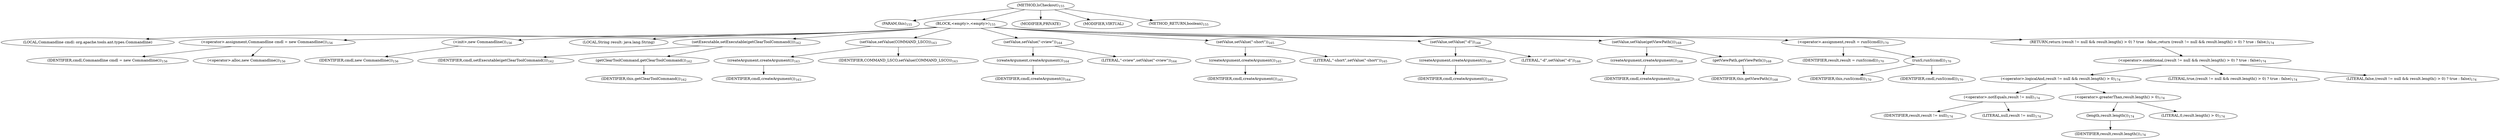 digraph "lsCheckout" {  
"189" [label = <(METHOD,lsCheckout)<SUB>155</SUB>> ]
"24" [label = <(PARAM,this)<SUB>155</SUB>> ]
"190" [label = <(BLOCK,&lt;empty&gt;,&lt;empty&gt;)<SUB>155</SUB>> ]
"22" [label = <(LOCAL,Commandline cmdl: org.apache.tools.ant.types.Commandline)> ]
"191" [label = <(&lt;operator&gt;.assignment,Commandline cmdl = new Commandline())<SUB>156</SUB>> ]
"192" [label = <(IDENTIFIER,cmdl,Commandline cmdl = new Commandline())<SUB>156</SUB>> ]
"193" [label = <(&lt;operator&gt;.alloc,new Commandline())<SUB>156</SUB>> ]
"194" [label = <(&lt;init&gt;,new Commandline())<SUB>156</SUB>> ]
"21" [label = <(IDENTIFIER,cmdl,new Commandline())<SUB>156</SUB>> ]
"195" [label = <(LOCAL,String result: java.lang.String)> ]
"196" [label = <(setExecutable,setExecutable(getClearToolCommand()))<SUB>162</SUB>> ]
"197" [label = <(IDENTIFIER,cmdl,setExecutable(getClearToolCommand()))<SUB>162</SUB>> ]
"198" [label = <(getClearToolCommand,getClearToolCommand())<SUB>162</SUB>> ]
"23" [label = <(IDENTIFIER,this,getClearToolCommand())<SUB>162</SUB>> ]
"199" [label = <(setValue,setValue(COMMAND_LSCO))<SUB>163</SUB>> ]
"200" [label = <(createArgument,createArgument())<SUB>163</SUB>> ]
"201" [label = <(IDENTIFIER,cmdl,createArgument())<SUB>163</SUB>> ]
"202" [label = <(IDENTIFIER,COMMAND_LSCO,setValue(COMMAND_LSCO))<SUB>163</SUB>> ]
"203" [label = <(setValue,setValue(&quot;-cview&quot;))<SUB>164</SUB>> ]
"204" [label = <(createArgument,createArgument())<SUB>164</SUB>> ]
"205" [label = <(IDENTIFIER,cmdl,createArgument())<SUB>164</SUB>> ]
"206" [label = <(LITERAL,&quot;-cview&quot;,setValue(&quot;-cview&quot;))<SUB>164</SUB>> ]
"207" [label = <(setValue,setValue(&quot;-short&quot;))<SUB>165</SUB>> ]
"208" [label = <(createArgument,createArgument())<SUB>165</SUB>> ]
"209" [label = <(IDENTIFIER,cmdl,createArgument())<SUB>165</SUB>> ]
"210" [label = <(LITERAL,&quot;-short&quot;,setValue(&quot;-short&quot;))<SUB>165</SUB>> ]
"211" [label = <(setValue,setValue(&quot;-d&quot;))<SUB>166</SUB>> ]
"212" [label = <(createArgument,createArgument())<SUB>166</SUB>> ]
"213" [label = <(IDENTIFIER,cmdl,createArgument())<SUB>166</SUB>> ]
"214" [label = <(LITERAL,&quot;-d&quot;,setValue(&quot;-d&quot;))<SUB>166</SUB>> ]
"215" [label = <(setValue,setValue(getViewPath()))<SUB>168</SUB>> ]
"216" [label = <(createArgument,createArgument())<SUB>168</SUB>> ]
"217" [label = <(IDENTIFIER,cmdl,createArgument())<SUB>168</SUB>> ]
"218" [label = <(getViewPath,getViewPath())<SUB>168</SUB>> ]
"25" [label = <(IDENTIFIER,this,getViewPath())<SUB>168</SUB>> ]
"219" [label = <(&lt;operator&gt;.assignment,result = runS(cmdl))<SUB>170</SUB>> ]
"220" [label = <(IDENTIFIER,result,result = runS(cmdl))<SUB>170</SUB>> ]
"221" [label = <(runS,runS(cmdl))<SUB>170</SUB>> ]
"26" [label = <(IDENTIFIER,this,runS(cmdl))<SUB>170</SUB>> ]
"222" [label = <(IDENTIFIER,cmdl,runS(cmdl))<SUB>170</SUB>> ]
"223" [label = <(RETURN,return (result != null &amp;&amp; result.length() &gt; 0) ? true : false;,return (result != null &amp;&amp; result.length() &gt; 0) ? true : false;)<SUB>174</SUB>> ]
"224" [label = <(&lt;operator&gt;.conditional,(result != null &amp;&amp; result.length() &gt; 0) ? true : false)<SUB>174</SUB>> ]
"225" [label = <(&lt;operator&gt;.logicalAnd,result != null &amp;&amp; result.length() &gt; 0)<SUB>174</SUB>> ]
"226" [label = <(&lt;operator&gt;.notEquals,result != null)<SUB>174</SUB>> ]
"227" [label = <(IDENTIFIER,result,result != null)<SUB>174</SUB>> ]
"228" [label = <(LITERAL,null,result != null)<SUB>174</SUB>> ]
"229" [label = <(&lt;operator&gt;.greaterThan,result.length() &gt; 0)<SUB>174</SUB>> ]
"230" [label = <(length,result.length())<SUB>174</SUB>> ]
"231" [label = <(IDENTIFIER,result,result.length())<SUB>174</SUB>> ]
"232" [label = <(LITERAL,0,result.length() &gt; 0)<SUB>174</SUB>> ]
"233" [label = <(LITERAL,true,(result != null &amp;&amp; result.length() &gt; 0) ? true : false)<SUB>174</SUB>> ]
"234" [label = <(LITERAL,false,(result != null &amp;&amp; result.length() &gt; 0) ? true : false)<SUB>174</SUB>> ]
"235" [label = <(MODIFIER,PRIVATE)> ]
"236" [label = <(MODIFIER,VIRTUAL)> ]
"237" [label = <(METHOD_RETURN,boolean)<SUB>155</SUB>> ]
  "189" -> "24" 
  "189" -> "190" 
  "189" -> "235" 
  "189" -> "236" 
  "189" -> "237" 
  "190" -> "22" 
  "190" -> "191" 
  "190" -> "194" 
  "190" -> "195" 
  "190" -> "196" 
  "190" -> "199" 
  "190" -> "203" 
  "190" -> "207" 
  "190" -> "211" 
  "190" -> "215" 
  "190" -> "219" 
  "190" -> "223" 
  "191" -> "192" 
  "191" -> "193" 
  "194" -> "21" 
  "196" -> "197" 
  "196" -> "198" 
  "198" -> "23" 
  "199" -> "200" 
  "199" -> "202" 
  "200" -> "201" 
  "203" -> "204" 
  "203" -> "206" 
  "204" -> "205" 
  "207" -> "208" 
  "207" -> "210" 
  "208" -> "209" 
  "211" -> "212" 
  "211" -> "214" 
  "212" -> "213" 
  "215" -> "216" 
  "215" -> "218" 
  "216" -> "217" 
  "218" -> "25" 
  "219" -> "220" 
  "219" -> "221" 
  "221" -> "26" 
  "221" -> "222" 
  "223" -> "224" 
  "224" -> "225" 
  "224" -> "233" 
  "224" -> "234" 
  "225" -> "226" 
  "225" -> "229" 
  "226" -> "227" 
  "226" -> "228" 
  "229" -> "230" 
  "229" -> "232" 
  "230" -> "231" 
}
